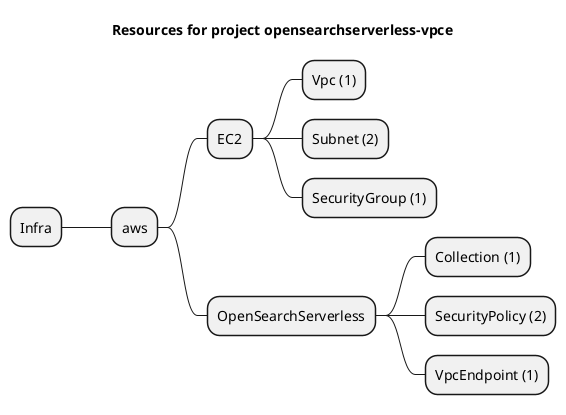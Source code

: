 @startmindmap
title Resources for project opensearchserverless-vpce
skinparam monochrome true
+ Infra
++ aws
+++ EC2
++++ Vpc (1)
++++ Subnet (2)
++++ SecurityGroup (1)
+++ OpenSearchServerless
++++ Collection (1)
++++ SecurityPolicy (2)
++++ VpcEndpoint (1)
@endmindmap